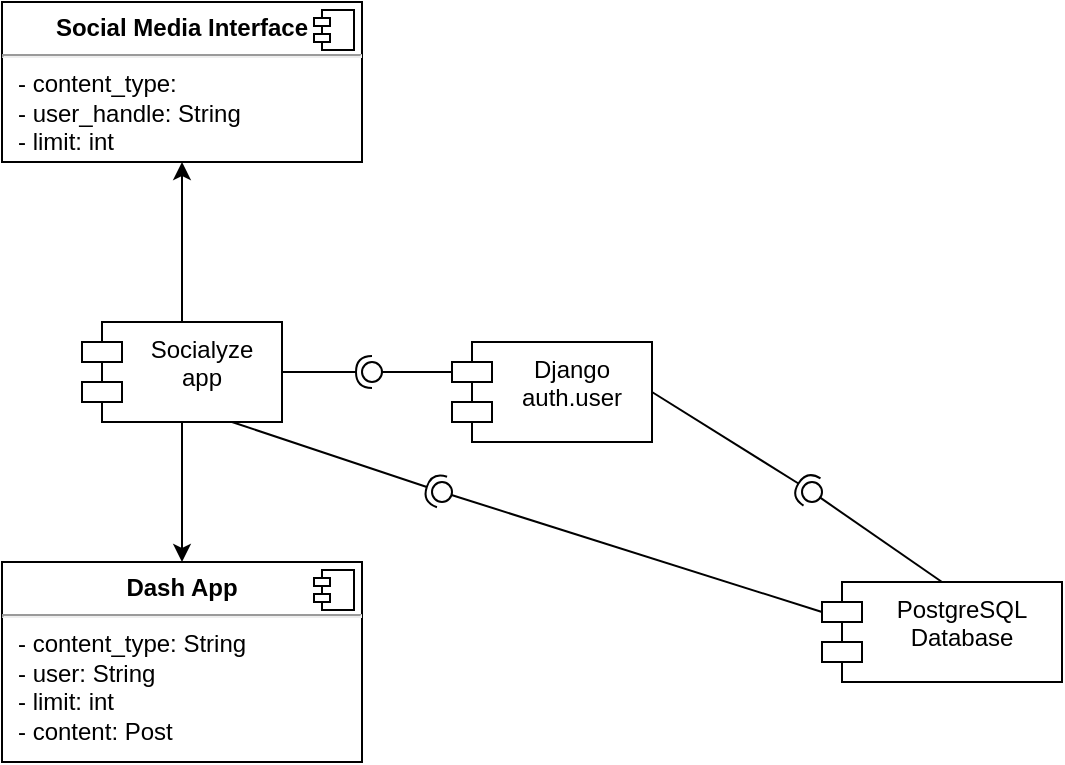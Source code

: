 <mxfile version="14.6.13" type="device"><diagram id="i_Rf6gLJC438bbulgU2V" name="Page-1"><mxGraphModel dx="621" dy="466" grid="1" gridSize="10" guides="1" tooltips="1" connect="1" arrows="1" fold="1" page="1" pageScale="1" pageWidth="850" pageHeight="1100" math="0" shadow="0"><root><mxCell id="0"/><mxCell id="1" parent="0"/><mxCell id="OWEGEKaAUTQoWjCmoFvl-1" value="Django&#10;auth.user" style="shape=module;align=left;spacingLeft=20;align=center;verticalAlign=top;" parent="1" vertex="1"><mxGeometry x="325" y="250" width="100" height="50" as="geometry"/></mxCell><mxCell id="OWEGEKaAUTQoWjCmoFvl-10" style="edgeStyle=orthogonalEdgeStyle;rounded=0;orthogonalLoop=1;jettySize=auto;html=1;exitX=0.5;exitY=0;exitDx=0;exitDy=0;entryX=0.5;entryY=1;entryDx=0;entryDy=0;" parent="1" source="OWEGEKaAUTQoWjCmoFvl-2" target="OWEGEKaAUTQoWjCmoFvl-7" edge="1"><mxGeometry relative="1" as="geometry"/></mxCell><mxCell id="OWEGEKaAUTQoWjCmoFvl-11" style="edgeStyle=orthogonalEdgeStyle;rounded=0;orthogonalLoop=1;jettySize=auto;html=1;exitX=0.5;exitY=1;exitDx=0;exitDy=0;entryX=0.5;entryY=0;entryDx=0;entryDy=0;" parent="1" source="OWEGEKaAUTQoWjCmoFvl-2" target="OWEGEKaAUTQoWjCmoFvl-4" edge="1"><mxGeometry relative="1" as="geometry"/></mxCell><mxCell id="OWEGEKaAUTQoWjCmoFvl-2" value="Socialyze&#10;app" style="shape=module;align=left;spacingLeft=20;align=center;verticalAlign=top;" parent="1" vertex="1"><mxGeometry x="140" y="240" width="100" height="50" as="geometry"/></mxCell><mxCell id="OWEGEKaAUTQoWjCmoFvl-4" value="&lt;p style=&quot;margin: 0px ; margin-top: 6px ; text-align: center&quot;&gt;&lt;b&gt;Dash App&lt;/b&gt;&lt;/p&gt;&lt;hr&gt;&lt;p style=&quot;margin: 0px ; margin-left: 8px&quot;&gt;- content_type: String&lt;/p&gt;&lt;p style=&quot;margin: 0px ; margin-left: 8px&quot;&gt;- user: String&lt;/p&gt;&lt;p style=&quot;margin: 0px ; margin-left: 8px&quot;&gt;- limit: int&lt;/p&gt;&lt;p style=&quot;margin: 0px ; margin-left: 8px&quot;&gt;- content: Post&lt;/p&gt;" style="align=left;overflow=fill;html=1;dropTarget=0;" parent="1" vertex="1"><mxGeometry x="100" y="360" width="180" height="100" as="geometry"/></mxCell><mxCell id="OWEGEKaAUTQoWjCmoFvl-5" value="" style="shape=component;jettyWidth=8;jettyHeight=4;" parent="OWEGEKaAUTQoWjCmoFvl-4" vertex="1"><mxGeometry x="1" width="20" height="20" relative="1" as="geometry"><mxPoint x="-24" y="4" as="offset"/></mxGeometry></mxCell><mxCell id="OWEGEKaAUTQoWjCmoFvl-7" value="&lt;p style=&quot;margin: 0px ; margin-top: 6px ; text-align: center&quot;&gt;&lt;b&gt;Social Media Interface&lt;/b&gt;&lt;/p&gt;&lt;hr&gt;&lt;p style=&quot;margin: 0px ; margin-left: 8px&quot;&gt;- content_type:&amp;nbsp;&lt;/p&gt;&lt;p style=&quot;margin: 0px ; margin-left: 8px&quot;&gt;- user_handle: String&lt;br&gt;- limit: int&lt;/p&gt;" style="align=left;overflow=fill;html=1;dropTarget=0;" parent="1" vertex="1"><mxGeometry x="100" y="80" width="180" height="80" as="geometry"/></mxCell><mxCell id="OWEGEKaAUTQoWjCmoFvl-8" value="" style="shape=component;jettyWidth=8;jettyHeight=4;" parent="OWEGEKaAUTQoWjCmoFvl-7" vertex="1"><mxGeometry x="1" width="20" height="20" relative="1" as="geometry"><mxPoint x="-24" y="4" as="offset"/></mxGeometry></mxCell><mxCell id="OWEGEKaAUTQoWjCmoFvl-18" value="" style="rounded=0;orthogonalLoop=1;jettySize=auto;html=1;endArrow=none;endFill=0;exitX=0;exitY=0;exitDx=0;exitDy=15;exitPerimeter=0;" parent="1" source="OWEGEKaAUTQoWjCmoFvl-1" target="OWEGEKaAUTQoWjCmoFvl-20" edge="1"><mxGeometry relative="1" as="geometry"><mxPoint x="470" y="287.5" as="sourcePoint"/></mxGeometry></mxCell><mxCell id="OWEGEKaAUTQoWjCmoFvl-19" value="" style="rounded=0;orthogonalLoop=1;jettySize=auto;html=1;endArrow=halfCircle;endFill=0;entryX=0.5;entryY=0.5;entryDx=0;entryDy=0;endSize=6;strokeWidth=1;exitX=1;exitY=0.5;exitDx=0;exitDy=0;" parent="1" source="OWEGEKaAUTQoWjCmoFvl-2" target="OWEGEKaAUTQoWjCmoFvl-20" edge="1"><mxGeometry relative="1" as="geometry"><mxPoint x="240" y="287.5" as="sourcePoint"/></mxGeometry></mxCell><mxCell id="OWEGEKaAUTQoWjCmoFvl-20" value="" style="ellipse;whiteSpace=wrap;html=1;fontFamily=Helvetica;fontSize=12;fontColor=#000000;align=center;strokeColor=#000000;fillColor=#ffffff;points=[];aspect=fixed;resizable=0;" parent="1" vertex="1"><mxGeometry x="280" y="260" width="10" height="10" as="geometry"/></mxCell><mxCell id="9tgPkW2OiFRCNFwG0ulF-1" value="PostgreSQL&#10;Database" style="shape=module;align=left;spacingLeft=20;align=center;verticalAlign=top;" vertex="1" parent="1"><mxGeometry x="510" y="370" width="120" height="50" as="geometry"/></mxCell><mxCell id="9tgPkW2OiFRCNFwG0ulF-3" value="" style="rounded=0;orthogonalLoop=1;jettySize=auto;html=1;endArrow=none;endFill=0;exitX=0.5;exitY=0;exitDx=0;exitDy=0;" edge="1" target="9tgPkW2OiFRCNFwG0ulF-5" parent="1" source="9tgPkW2OiFRCNFwG0ulF-1"><mxGeometry relative="1" as="geometry"><mxPoint x="370" y="320" as="sourcePoint"/></mxGeometry></mxCell><mxCell id="9tgPkW2OiFRCNFwG0ulF-4" value="" style="rounded=0;orthogonalLoop=1;jettySize=auto;html=1;endArrow=halfCircle;endFill=0;entryX=0.5;entryY=0.5;entryDx=0;entryDy=0;endSize=6;strokeWidth=1;exitX=1;exitY=0.5;exitDx=0;exitDy=0;" edge="1" target="9tgPkW2OiFRCNFwG0ulF-5" parent="1" source="OWEGEKaAUTQoWjCmoFvl-1"><mxGeometry relative="1" as="geometry"><mxPoint x="500" y="260" as="sourcePoint"/></mxGeometry></mxCell><mxCell id="9tgPkW2OiFRCNFwG0ulF-5" value="" style="ellipse;whiteSpace=wrap;html=1;fontFamily=Helvetica;fontSize=12;fontColor=#000000;align=center;strokeColor=#000000;fillColor=#ffffff;points=[];aspect=fixed;resizable=0;" vertex="1" parent="1"><mxGeometry x="500" y="320" width="10" height="10" as="geometry"/></mxCell><mxCell id="9tgPkW2OiFRCNFwG0ulF-6" value="" style="rounded=0;orthogonalLoop=1;jettySize=auto;html=1;endArrow=none;endFill=0;exitX=0;exitY=0;exitDx=0;exitDy=15;exitPerimeter=0;" edge="1" target="9tgPkW2OiFRCNFwG0ulF-8" parent="1" source="9tgPkW2OiFRCNFwG0ulF-1"><mxGeometry relative="1" as="geometry"><mxPoint x="320" y="375" as="sourcePoint"/></mxGeometry></mxCell><mxCell id="9tgPkW2OiFRCNFwG0ulF-7" value="" style="rounded=0;orthogonalLoop=1;jettySize=auto;html=1;endArrow=halfCircle;endFill=0;entryX=0.5;entryY=0.5;entryDx=0;entryDy=0;endSize=6;strokeWidth=1;exitX=0.75;exitY=1;exitDx=0;exitDy=0;" edge="1" target="9tgPkW2OiFRCNFwG0ulF-8" parent="1" source="OWEGEKaAUTQoWjCmoFvl-2"><mxGeometry relative="1" as="geometry"><mxPoint x="300" y="320" as="sourcePoint"/></mxGeometry></mxCell><mxCell id="9tgPkW2OiFRCNFwG0ulF-8" value="" style="ellipse;whiteSpace=wrap;html=1;fontFamily=Helvetica;fontSize=12;fontColor=#000000;align=center;strokeColor=#000000;fillColor=#ffffff;points=[];aspect=fixed;resizable=0;" vertex="1" parent="1"><mxGeometry x="315" y="320" width="10" height="10" as="geometry"/></mxCell></root></mxGraphModel></diagram></mxfile>